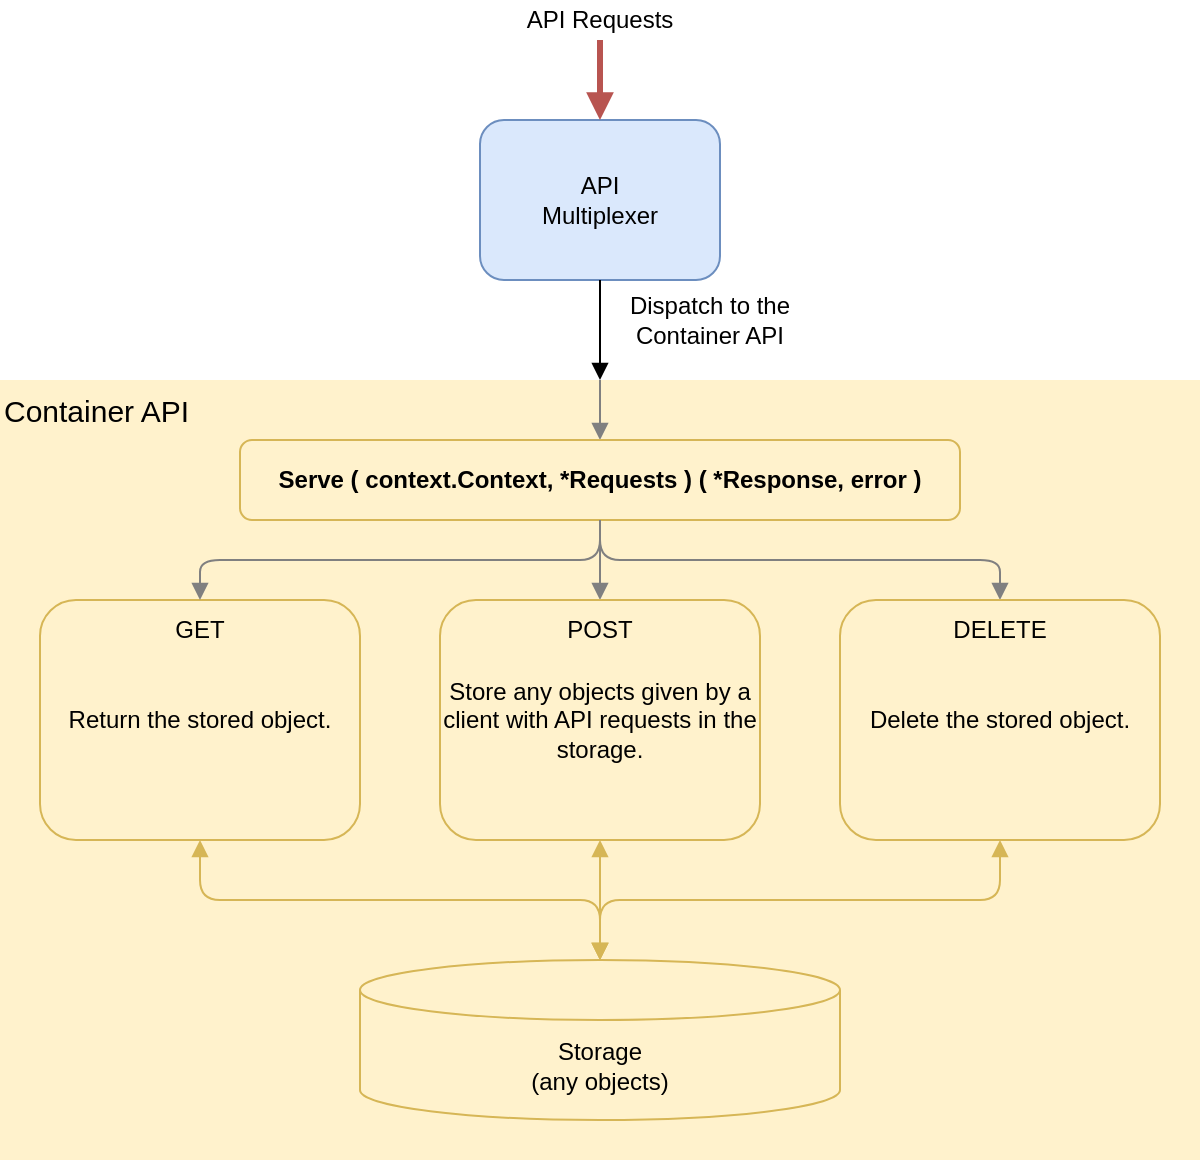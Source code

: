<mxfile>
    <diagram id="nBJkx511C3LaVgAnyFTg" name="Page-1">
        <mxGraphModel dx="632" dy="1067" grid="1" gridSize="10" guides="1" tooltips="1" connect="1" arrows="1" fold="1" page="1" pageScale="1" pageWidth="850" pageHeight="1100" math="0" shadow="0">
            <root>
                <mxCell id="0"/>
                <mxCell id="1" parent="0"/>
                <mxCell id="16" value="Container API" style="rounded=0;whiteSpace=wrap;html=1;fillColor=#fff2cc;strokeColor=none;align=left;verticalAlign=top;fontSize=15;" parent="1" vertex="1">
                    <mxGeometry x="60" y="530" width="600" height="390" as="geometry"/>
                </mxCell>
                <mxCell id="41" style="edgeStyle=none;html=1;exitX=0.5;exitY=0;exitDx=0;exitDy=0;entryX=0.5;entryY=0;entryDx=0;entryDy=0;endArrow=block;endFill=1;strokeColor=#808080;" parent="1" source="16" target="36" edge="1">
                    <mxGeometry relative="1" as="geometry"/>
                </mxCell>
                <mxCell id="2" value="API&lt;br&gt;Multiplexer" style="rounded=1;whiteSpace=wrap;html=1;fillColor=#dae8fc;strokeColor=#6c8ebf;" parent="1" vertex="1">
                    <mxGeometry x="300" y="400" width="120" height="80" as="geometry"/>
                </mxCell>
                <mxCell id="5" value="Return the stored object." style="rounded=1;whiteSpace=wrap;html=1;fillColor=#fff2cc;strokeColor=#d6b656;" parent="1" vertex="1">
                    <mxGeometry x="80" y="640" width="160" height="120" as="geometry"/>
                </mxCell>
                <mxCell id="8" style="edgeStyle=orthogonalEdgeStyle;html=1;exitX=0.5;exitY=1;exitDx=0;exitDy=0;endArrow=block;endFill=1;entryX=0.5;entryY=0;entryDx=0;entryDy=0;" parent="1" source="2" target="16" edge="1">
                    <mxGeometry relative="1" as="geometry">
                        <mxPoint x="390" y="450" as="sourcePoint"/>
                        <mxPoint x="380" y="500" as="targetPoint"/>
                    </mxGeometry>
                </mxCell>
                <mxCell id="13" style="html=1;endArrow=block;endFill=1;strokeWidth=3;fillColor=#f8cecc;strokeColor=#b85450;entryX=0.5;entryY=0;entryDx=0;entryDy=0;" parent="1" target="2" edge="1">
                    <mxGeometry relative="1" as="geometry">
                        <mxPoint x="360" y="360" as="sourcePoint"/>
                        <mxPoint x="340" y="370" as="targetPoint"/>
                    </mxGeometry>
                </mxCell>
                <mxCell id="21" value="Storage&lt;br&gt;(any objects)" style="shape=cylinder3;whiteSpace=wrap;html=1;boundedLbl=1;backgroundOutline=1;size=15;fillColor=#fff2cc;strokeColor=#d6b656;" parent="1" vertex="1">
                    <mxGeometry x="240" y="820" width="240" height="80" as="geometry"/>
                </mxCell>
                <mxCell id="24" value="GET" style="text;html=1;strokeColor=none;fillColor=none;align=center;verticalAlign=middle;whiteSpace=wrap;rounded=0;" parent="1" vertex="1">
                    <mxGeometry x="120" y="640" width="80" height="30" as="geometry"/>
                </mxCell>
                <mxCell id="25" value="" style="endArrow=block;startArrow=block;html=1;strokeWidth=1;entryX=0.5;entryY=1;entryDx=0;entryDy=0;endFill=1;startFill=1;exitX=0.5;exitY=0;exitDx=0;exitDy=0;exitPerimeter=0;strokeColor=#d6b656;fillColor=#fff2cc;edgeStyle=orthogonalEdgeStyle;" parent="1" source="21" target="5" edge="1">
                    <mxGeometry width="50" height="50" relative="1" as="geometry">
                        <mxPoint x="215" y="909.96" as="sourcePoint"/>
                        <mxPoint x="365" y="830" as="targetPoint"/>
                    </mxGeometry>
                </mxCell>
                <mxCell id="28" value="API Requests" style="text;html=1;strokeColor=none;fillColor=none;align=center;verticalAlign=middle;whiteSpace=wrap;rounded=0;" parent="1" vertex="1">
                    <mxGeometry x="320" y="340" width="80" height="20" as="geometry"/>
                </mxCell>
                <mxCell id="35" value="Dispatch to the Container API" style="text;html=1;strokeColor=none;fillColor=none;align=center;verticalAlign=middle;whiteSpace=wrap;rounded=0;" parent="1" vertex="1">
                    <mxGeometry x="370" y="480" width="90" height="40" as="geometry"/>
                </mxCell>
                <mxCell id="36" value="Serve ( context.Context, *Requests ) ( *Response, error )" style="rounded=1;whiteSpace=wrap;html=1;fillColor=#fff2cc;strokeColor=#d6b656;fontStyle=1" parent="1" vertex="1">
                    <mxGeometry x="180" y="560" width="360" height="40" as="geometry"/>
                </mxCell>
                <mxCell id="42" style="edgeStyle=orthogonalEdgeStyle;html=1;exitX=0.5;exitY=1;exitDx=0;exitDy=0;entryX=0.5;entryY=0;entryDx=0;entryDy=0;endArrow=block;endFill=1;strokeColor=#808080;" parent="1" source="36" target="5" edge="1">
                    <mxGeometry relative="1" as="geometry">
                        <mxPoint x="370" y="510" as="sourcePoint"/>
                        <mxPoint x="370" y="570" as="targetPoint"/>
                    </mxGeometry>
                </mxCell>
                <mxCell id="43" style="edgeStyle=orthogonalEdgeStyle;html=1;exitX=0.5;exitY=1;exitDx=0;exitDy=0;entryX=0.5;entryY=0;entryDx=0;entryDy=0;endArrow=block;endFill=1;strokeColor=#808080;" parent="1" source="36" target="39" edge="1">
                    <mxGeometry relative="1" as="geometry">
                        <mxPoint x="370" y="610" as="sourcePoint"/>
                        <mxPoint x="170" y="650" as="targetPoint"/>
                    </mxGeometry>
                </mxCell>
                <mxCell id="44" style="html=1;exitX=0.5;exitY=1;exitDx=0;exitDy=0;entryX=0.5;entryY=0;entryDx=0;entryDy=0;endArrow=block;endFill=1;strokeColor=#808080;" parent="1" source="36" target="37" edge="1">
                    <mxGeometry relative="1" as="geometry">
                        <mxPoint x="370" y="610" as="sourcePoint"/>
                        <mxPoint x="570" y="650" as="targetPoint"/>
                    </mxGeometry>
                </mxCell>
                <mxCell id="37" value="Store any objects given by a client with API requests in the storage." style="rounded=1;whiteSpace=wrap;html=1;fillColor=#fff2cc;strokeColor=#d6b656;" parent="1" vertex="1">
                    <mxGeometry x="280" y="640" width="160" height="120" as="geometry"/>
                </mxCell>
                <mxCell id="39" value="Delete the stored object." style="rounded=1;whiteSpace=wrap;html=1;fillColor=#fff2cc;strokeColor=#d6b656;" parent="1" vertex="1">
                    <mxGeometry x="480" y="640" width="160" height="120" as="geometry"/>
                </mxCell>
                <mxCell id="38" value="POST" style="text;html=1;strokeColor=none;fillColor=none;align=center;verticalAlign=middle;whiteSpace=wrap;rounded=0;" parent="1" vertex="1">
                    <mxGeometry x="320" y="640" width="80" height="30" as="geometry"/>
                </mxCell>
                <mxCell id="40" value="DELETE" style="text;html=1;strokeColor=none;fillColor=none;align=center;verticalAlign=middle;whiteSpace=wrap;rounded=0;" parent="1" vertex="1">
                    <mxGeometry x="520" y="640" width="80" height="30" as="geometry"/>
                </mxCell>
                <mxCell id="53" value="" style="endArrow=block;startArrow=block;html=1;strokeWidth=1;entryX=0.5;entryY=1;entryDx=0;entryDy=0;endFill=1;startFill=1;exitX=0.5;exitY=0;exitDx=0;exitDy=0;exitPerimeter=0;strokeColor=#d6b656;fillColor=#fff2cc;edgeStyle=orthogonalEdgeStyle;" parent="1" source="21" target="39" edge="1">
                    <mxGeometry width="50" height="50" relative="1" as="geometry">
                        <mxPoint x="370" y="850" as="sourcePoint"/>
                        <mxPoint x="130" y="770" as="targetPoint"/>
                    </mxGeometry>
                </mxCell>
                <mxCell id="54" value="" style="endArrow=block;startArrow=block;html=1;strokeWidth=1;entryX=0.5;entryY=1;entryDx=0;entryDy=0;endFill=1;startFill=1;exitX=0.5;exitY=0;exitDx=0;exitDy=0;exitPerimeter=0;strokeColor=#d6b656;fillColor=#fff2cc;" parent="1" source="21" target="37" edge="1">
                    <mxGeometry width="50" height="50" relative="1" as="geometry">
                        <mxPoint x="370" y="850" as="sourcePoint"/>
                        <mxPoint x="570" y="770" as="targetPoint"/>
                    </mxGeometry>
                </mxCell>
            </root>
        </mxGraphModel>
    </diagram>
</mxfile>